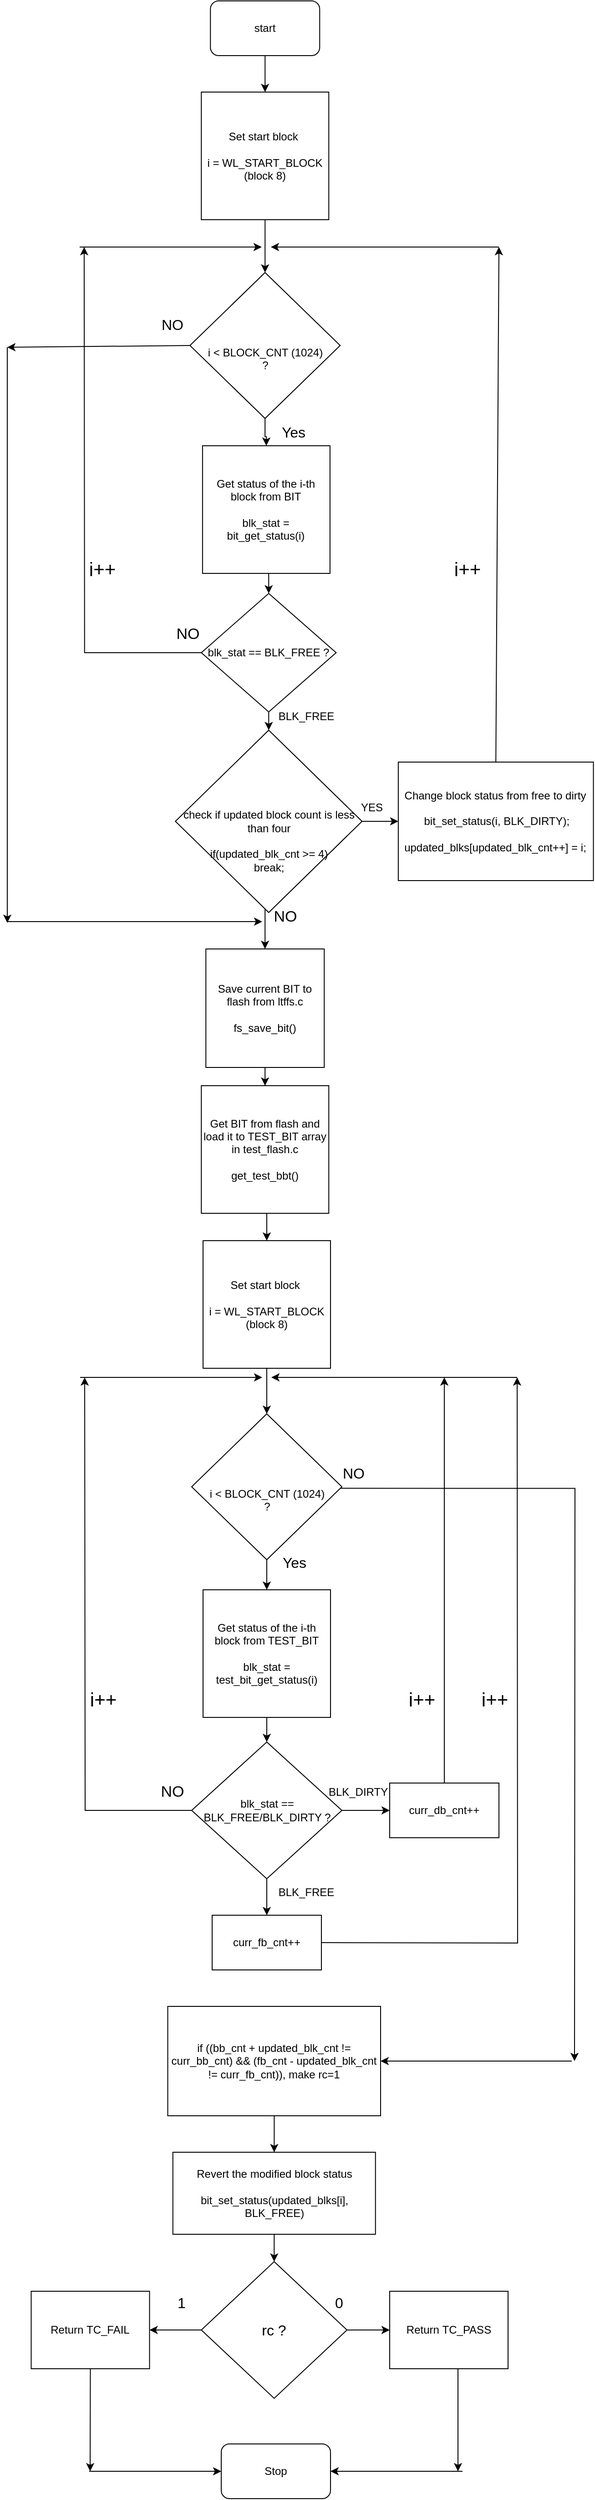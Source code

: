<mxfile version="24.2.1" type="github">
  <diagram name="Page-1" id="3v_p0arT9vjumwwHP8JX">
    <mxGraphModel dx="1221" dy="1902" grid="1" gridSize="10" guides="1" tooltips="1" connect="1" arrows="1" fold="1" page="1" pageScale="1" pageWidth="827" pageHeight="1169" math="0" shadow="0">
      <root>
        <mxCell id="0" />
        <mxCell id="1" parent="0" />
        <mxCell id="CFVCdoT1RQqhRszC6i-9-57" value="" style="edgeStyle=orthogonalEdgeStyle;rounded=0;orthogonalLoop=1;jettySize=auto;html=1;" parent="1" source="4gxvxBFfsv67P0vdj7MG-1" target="CFVCdoT1RQqhRszC6i-9-32" edge="1">
          <mxGeometry relative="1" as="geometry" />
        </mxCell>
        <mxCell id="4gxvxBFfsv67P0vdj7MG-1" value="start" style="rounded=1;whiteSpace=wrap;html=1;" parent="1" vertex="1">
          <mxGeometry x="343.12" y="-700" width="120" height="60" as="geometry" />
        </mxCell>
        <mxCell id="9ZTEv-fv_tr6oAtbYyLb-17" value="" style="edgeStyle=orthogonalEdgeStyle;rounded=0;orthogonalLoop=1;jettySize=auto;html=1;" parent="1" source="4gxvxBFfsv67P0vdj7MG-2" target="4gxvxBFfsv67P0vdj7MG-3" edge="1">
          <mxGeometry relative="1" as="geometry" />
        </mxCell>
        <mxCell id="4gxvxBFfsv67P0vdj7MG-2" value="Save current BIT to flash from ltffs.c&lt;div&gt;&lt;br&gt;&lt;/div&gt;&lt;div&gt;fs_save_bit()&lt;br&gt;&lt;/div&gt;" style="whiteSpace=wrap;html=1;aspect=fixed;" parent="1" vertex="1">
          <mxGeometry x="338.12" y="340" width="130" height="130" as="geometry" />
        </mxCell>
        <mxCell id="4gxvxBFfsv67P0vdj7MG-10" style="edgeStyle=orthogonalEdgeStyle;rounded=0;orthogonalLoop=1;jettySize=auto;html=1;exitX=0.5;exitY=1;exitDx=0;exitDy=0;entryX=0.5;entryY=0;entryDx=0;entryDy=0;" parent="1" source="4gxvxBFfsv67P0vdj7MG-3" target="4gxvxBFfsv67P0vdj7MG-4" edge="1">
          <mxGeometry relative="1" as="geometry" />
        </mxCell>
        <mxCell id="4gxvxBFfsv67P0vdj7MG-3" value="Get BIT from flash and load it to TEST_BIT array in test_flash.c&lt;br&gt;&lt;br&gt;get_test_bbt()" style="whiteSpace=wrap;html=1;aspect=fixed;" parent="1" vertex="1">
          <mxGeometry x="333.12" y="490" width="140" height="140" as="geometry" />
        </mxCell>
        <mxCell id="4gxvxBFfsv67P0vdj7MG-44" value="" style="edgeStyle=orthogonalEdgeStyle;rounded=0;orthogonalLoop=1;jettySize=auto;html=1;" parent="1" source="4gxvxBFfsv67P0vdj7MG-4" target="4gxvxBFfsv67P0vdj7MG-41" edge="1">
          <mxGeometry relative="1" as="geometry" />
        </mxCell>
        <mxCell id="4gxvxBFfsv67P0vdj7MG-4" value="Set start block&amp;nbsp;&lt;div&gt;&lt;br&gt;&lt;/div&gt;&lt;div&gt;i =&amp;nbsp;WL_START_BLOCK&lt;/div&gt;&lt;div&gt;(block 8)&lt;/div&gt;" style="whiteSpace=wrap;html=1;aspect=fixed;" parent="1" vertex="1">
          <mxGeometry x="335" y="660" width="140" height="140" as="geometry" />
        </mxCell>
        <mxCell id="4gxvxBFfsv67P0vdj7MG-15" style="edgeStyle=orthogonalEdgeStyle;rounded=0;orthogonalLoop=1;jettySize=auto;html=1;" parent="1" source="4gxvxBFfsv67P0vdj7MG-5" edge="1">
          <mxGeometry relative="1" as="geometry">
            <mxPoint x="205" y="810" as="targetPoint" />
          </mxGeometry>
        </mxCell>
        <mxCell id="9ZTEv-fv_tr6oAtbYyLb-5" value="" style="edgeStyle=orthogonalEdgeStyle;rounded=0;orthogonalLoop=1;jettySize=auto;html=1;" parent="1" source="4gxvxBFfsv67P0vdj7MG-5" target="9ZTEv-fv_tr6oAtbYyLb-2" edge="1">
          <mxGeometry relative="1" as="geometry" />
        </mxCell>
        <mxCell id="9ZTEv-fv_tr6oAtbYyLb-20" value="" style="edgeStyle=orthogonalEdgeStyle;rounded=0;orthogonalLoop=1;jettySize=auto;html=1;" parent="1" source="4gxvxBFfsv67P0vdj7MG-5" target="9ZTEv-fv_tr6oAtbYyLb-1" edge="1">
          <mxGeometry relative="1" as="geometry" />
        </mxCell>
        <mxCell id="4gxvxBFfsv67P0vdj7MG-5" value="blk_stat == BLK_FREE/BLK_DIRTY ?" style="rhombus;whiteSpace=wrap;html=1;" parent="1" vertex="1">
          <mxGeometry x="322.5" y="1210" width="165" height="150" as="geometry" />
        </mxCell>
        <mxCell id="4gxvxBFfsv67P0vdj7MG-13" style="edgeStyle=orthogonalEdgeStyle;rounded=0;orthogonalLoop=1;jettySize=auto;html=1;exitX=0.5;exitY=1;exitDx=0;exitDy=0;entryX=0.5;entryY=0;entryDx=0;entryDy=0;" parent="1" source="4gxvxBFfsv67P0vdj7MG-6" target="4gxvxBFfsv67P0vdj7MG-5" edge="1">
          <mxGeometry relative="1" as="geometry" />
        </mxCell>
        <mxCell id="4gxvxBFfsv67P0vdj7MG-6" value="Get status of the i-th block from TEST_BIT&lt;br&gt;&lt;br&gt;blk_stat = test_bit_get_status(i)" style="whiteSpace=wrap;html=1;aspect=fixed;" parent="1" vertex="1">
          <mxGeometry x="335" y="1043" width="140" height="140" as="geometry" />
        </mxCell>
        <mxCell id="4gxvxBFfsv67P0vdj7MG-17" value="" style="endArrow=classic;html=1;rounded=0;" parent="1" edge="1">
          <mxGeometry width="50" height="50" relative="1" as="geometry">
            <mxPoint x="200" y="810" as="sourcePoint" />
            <mxPoint x="400" y="810" as="targetPoint" />
          </mxGeometry>
        </mxCell>
        <mxCell id="4gxvxBFfsv67P0vdj7MG-18" value="NO" style="text;html=1;align=center;verticalAlign=middle;resizable=0;points=[];autosize=1;strokeColor=none;fillColor=none;fontSize=17;" parent="1" vertex="1">
          <mxGeometry x="276.25" y="1250" width="50" height="30" as="geometry" />
        </mxCell>
        <mxCell id="4gxvxBFfsv67P0vdj7MG-20" value="i++" style="text;html=1;align=center;verticalAlign=middle;resizable=0;points=[];autosize=1;strokeColor=none;fillColor=none;fontSize=21;" parent="1" vertex="1">
          <mxGeometry x="200" y="1143" width="50" height="40" as="geometry" />
        </mxCell>
        <mxCell id="4gxvxBFfsv67P0vdj7MG-37" value="" style="endArrow=classic;html=1;rounded=0;" parent="1" edge="1">
          <mxGeometry width="50" height="50" relative="1" as="geometry">
            <mxPoint x="680" y="810" as="sourcePoint" />
            <mxPoint x="410" y="810" as="targetPoint" />
          </mxGeometry>
        </mxCell>
        <mxCell id="4gxvxBFfsv67P0vdj7MG-48" style="edgeStyle=orthogonalEdgeStyle;rounded=0;orthogonalLoop=1;jettySize=auto;html=1;exitX=0.16;exitY=1.056;exitDx=0;exitDy=0;exitPerimeter=0;" parent="1" source="4gxvxBFfsv67P0vdj7MG-49" edge="1">
          <mxGeometry relative="1" as="geometry">
            <mxPoint x="743" y="1560" as="targetPoint" />
            <mxPoint x="550" y="720" as="sourcePoint" />
          </mxGeometry>
        </mxCell>
        <mxCell id="9ZTEv-fv_tr6oAtbYyLb-18" value="" style="edgeStyle=orthogonalEdgeStyle;rounded=0;orthogonalLoop=1;jettySize=auto;html=1;" parent="1" source="4gxvxBFfsv67P0vdj7MG-41" target="4gxvxBFfsv67P0vdj7MG-6" edge="1">
          <mxGeometry relative="1" as="geometry" />
        </mxCell>
        <mxCell id="4gxvxBFfsv67P0vdj7MG-41" value="&lt;br&gt;&lt;br&gt;i &amp;lt; BLOCK_CNT (1024)&lt;br&gt;?" style="rhombus;whiteSpace=wrap;html=1;" parent="1" vertex="1">
          <mxGeometry x="322.5" y="850" width="165" height="160" as="geometry" />
        </mxCell>
        <mxCell id="4gxvxBFfsv67P0vdj7MG-47" value="&lt;font style=&quot;font-size: 16px;&quot;&gt;Yes&lt;/font&gt;" style="text;html=1;align=center;verticalAlign=middle;resizable=0;points=[];autosize=1;strokeColor=none;fillColor=none;" parent="1" vertex="1">
          <mxGeometry x="410" y="998" width="50" height="30" as="geometry" />
        </mxCell>
        <mxCell id="4gxvxBFfsv67P0vdj7MG-49" value="&lt;font style=&quot;font-size: 16px;&quot;&gt;NO&lt;/font&gt;" style="text;html=1;align=center;verticalAlign=middle;resizable=0;points=[];autosize=1;strokeColor=none;fillColor=none;" parent="1" vertex="1">
          <mxGeometry x="475" y="900" width="50" height="30" as="geometry" />
        </mxCell>
        <mxCell id="CFVCdoT1RQqhRszC6i-9-2" value="" style="edgeStyle=orthogonalEdgeStyle;rounded=0;orthogonalLoop=1;jettySize=auto;html=1;" parent="1" source="4gxvxBFfsv67P0vdj7MG-51" target="CFVCdoT1RQqhRszC6i-9-1" edge="1">
          <mxGeometry relative="1" as="geometry" />
        </mxCell>
        <mxCell id="4gxvxBFfsv67P0vdj7MG-51" value="&lt;div&gt;if ((bb_cnt + updated_blk_cnt != curr_bb_cnt) &amp;amp;&amp;amp; (fb_cnt - updated_blk_cnt != curr_fb_cnt)), make rc=1&lt;br&gt;&lt;/div&gt;" style="rounded=0;whiteSpace=wrap;html=1;" parent="1" vertex="1">
          <mxGeometry x="296.25" y="1500" width="233.75" height="120" as="geometry" />
        </mxCell>
        <mxCell id="4gxvxBFfsv67P0vdj7MG-52" value="" style="endArrow=classic;html=1;rounded=0;entryX=1;entryY=0.5;entryDx=0;entryDy=0;" parent="1" target="4gxvxBFfsv67P0vdj7MG-51" edge="1">
          <mxGeometry width="50" height="50" relative="1" as="geometry">
            <mxPoint x="740" y="1560" as="sourcePoint" />
            <mxPoint x="590" y="1460" as="targetPoint" />
          </mxGeometry>
        </mxCell>
        <mxCell id="4gxvxBFfsv67P0vdj7MG-58" value="" style="edgeStyle=orthogonalEdgeStyle;rounded=0;orthogonalLoop=1;jettySize=auto;html=1;" parent="1" source="4gxvxBFfsv67P0vdj7MG-53" target="4gxvxBFfsv67P0vdj7MG-56" edge="1">
          <mxGeometry relative="1" as="geometry" />
        </mxCell>
        <mxCell id="4gxvxBFfsv67P0vdj7MG-59" value="" style="edgeStyle=orthogonalEdgeStyle;rounded=0;orthogonalLoop=1;jettySize=auto;html=1;" parent="1" source="4gxvxBFfsv67P0vdj7MG-53" target="4gxvxBFfsv67P0vdj7MG-57" edge="1">
          <mxGeometry relative="1" as="geometry" />
        </mxCell>
        <mxCell id="4gxvxBFfsv67P0vdj7MG-53" value="&lt;font style=&quot;font-size: 16px;&quot;&gt;rc ?&lt;/font&gt;" style="rhombus;whiteSpace=wrap;html=1;" parent="1" vertex="1">
          <mxGeometry x="333.12" y="1780" width="160" height="150" as="geometry" />
        </mxCell>
        <mxCell id="4gxvxBFfsv67P0vdj7MG-56" value="Return&amp;nbsp;TC_FAIL" style="rounded=0;whiteSpace=wrap;html=1;" parent="1" vertex="1">
          <mxGeometry x="146.25" y="1812.5" width="130" height="85" as="geometry" />
        </mxCell>
        <mxCell id="4gxvxBFfsv67P0vdj7MG-57" value="Return&amp;nbsp;TC_PASS" style="rounded=0;whiteSpace=wrap;html=1;" parent="1" vertex="1">
          <mxGeometry x="540" y="1812.5" width="130" height="85" as="geometry" />
        </mxCell>
        <mxCell id="4gxvxBFfsv67P0vdj7MG-60" value="Stop" style="rounded=1;whiteSpace=wrap;html=1;" parent="1" vertex="1">
          <mxGeometry x="355" y="1980" width="120" height="60" as="geometry" />
        </mxCell>
        <mxCell id="4gxvxBFfsv67P0vdj7MG-63" value="" style="endArrow=classic;html=1;rounded=0;entryX=0;entryY=0.5;entryDx=0;entryDy=0;" parent="1" target="4gxvxBFfsv67P0vdj7MG-60" edge="1">
          <mxGeometry width="50" height="50" relative="1" as="geometry">
            <mxPoint x="210" y="2010" as="sourcePoint" />
            <mxPoint x="580" y="1700" as="targetPoint" />
          </mxGeometry>
        </mxCell>
        <mxCell id="4gxvxBFfsv67P0vdj7MG-64" value="" style="endArrow=classic;html=1;rounded=0;entryX=1;entryY=0.5;entryDx=0;entryDy=0;" parent="1" target="4gxvxBFfsv67P0vdj7MG-60" edge="1">
          <mxGeometry width="50" height="50" relative="1" as="geometry">
            <mxPoint x="620" y="2010" as="sourcePoint" />
            <mxPoint x="580" y="1700" as="targetPoint" />
          </mxGeometry>
        </mxCell>
        <mxCell id="4gxvxBFfsv67P0vdj7MG-65" value="&lt;font style=&quot;font-size: 16px;&quot;&gt;1&lt;/font&gt;" style="text;html=1;align=center;verticalAlign=middle;resizable=0;points=[];autosize=1;strokeColor=none;fillColor=none;" parent="1" vertex="1">
          <mxGeometry x="296.25" y="1810" width="30" height="30" as="geometry" />
        </mxCell>
        <mxCell id="4gxvxBFfsv67P0vdj7MG-66" value="&lt;font style=&quot;font-size: 16px;&quot;&gt;0&lt;/font&gt;" style="text;html=1;align=center;verticalAlign=middle;resizable=0;points=[];autosize=1;strokeColor=none;fillColor=none;" parent="1" vertex="1">
          <mxGeometry x="468.75" y="1810" width="30" height="30" as="geometry" />
        </mxCell>
        <mxCell id="9ZTEv-fv_tr6oAtbYyLb-10" value="" style="edgeStyle=orthogonalEdgeStyle;rounded=0;orthogonalLoop=1;jettySize=auto;html=1;" parent="1" edge="1">
          <mxGeometry relative="1" as="geometry">
            <mxPoint x="460" y="1430" as="sourcePoint" />
            <mxPoint x="680" y="810" as="targetPoint" />
          </mxGeometry>
        </mxCell>
        <mxCell id="9ZTEv-fv_tr6oAtbYyLb-1" value="curr_fb_cnt++" style="rounded=0;whiteSpace=wrap;html=1;" parent="1" vertex="1">
          <mxGeometry x="345" y="1400" width="120" height="60" as="geometry" />
        </mxCell>
        <mxCell id="9ZTEv-fv_tr6oAtbYyLb-8" value="" style="edgeStyle=orthogonalEdgeStyle;rounded=0;orthogonalLoop=1;jettySize=auto;html=1;" parent="1" source="9ZTEv-fv_tr6oAtbYyLb-2" edge="1">
          <mxGeometry relative="1" as="geometry">
            <mxPoint x="600" y="810" as="targetPoint" />
          </mxGeometry>
        </mxCell>
        <mxCell id="9ZTEv-fv_tr6oAtbYyLb-2" value="curr_db_cnt++" style="rounded=0;whiteSpace=wrap;html=1;" parent="1" vertex="1">
          <mxGeometry x="540" y="1255" width="120" height="60" as="geometry" />
        </mxCell>
        <mxCell id="9ZTEv-fv_tr6oAtbYyLb-4" value="BLK_FREE" style="text;html=1;align=center;verticalAlign=middle;resizable=0;points=[];autosize=1;strokeColor=none;fillColor=none;" parent="1" vertex="1">
          <mxGeometry x="407.5" y="1360" width="80" height="30" as="geometry" />
        </mxCell>
        <mxCell id="9ZTEv-fv_tr6oAtbYyLb-6" value="BLK_DIRTY" style="text;html=1;align=center;verticalAlign=middle;resizable=0;points=[];autosize=1;strokeColor=none;fillColor=none;" parent="1" vertex="1">
          <mxGeometry x="460" y="1250" width="90" height="30" as="geometry" />
        </mxCell>
        <mxCell id="9ZTEv-fv_tr6oAtbYyLb-11" value="i++" style="text;html=1;align=center;verticalAlign=middle;resizable=0;points=[];autosize=1;strokeColor=none;fillColor=none;fontSize=21;" parent="1" vertex="1">
          <mxGeometry x="630" y="1143" width="50" height="40" as="geometry" />
        </mxCell>
        <mxCell id="9ZTEv-fv_tr6oAtbYyLb-12" value="i++" style="text;html=1;align=center;verticalAlign=middle;resizable=0;points=[];autosize=1;strokeColor=none;fillColor=none;fontSize=21;" parent="1" vertex="1">
          <mxGeometry x="550" y="1143" width="50" height="40" as="geometry" />
        </mxCell>
        <mxCell id="9ZTEv-fv_tr6oAtbYyLb-16" value="" style="edgeStyle=orthogonalEdgeStyle;rounded=0;orthogonalLoop=1;jettySize=auto;html=1;" parent="1" target="4gxvxBFfsv67P0vdj7MG-2" edge="1">
          <mxGeometry relative="1" as="geometry">
            <mxPoint x="405" y="250" as="sourcePoint" />
          </mxGeometry>
        </mxCell>
        <mxCell id="CFVCdoT1RQqhRszC6i-9-3" value="" style="edgeStyle=orthogonalEdgeStyle;rounded=0;orthogonalLoop=1;jettySize=auto;html=1;" parent="1" source="CFVCdoT1RQqhRszC6i-9-1" target="4gxvxBFfsv67P0vdj7MG-53" edge="1">
          <mxGeometry relative="1" as="geometry" />
        </mxCell>
        <mxCell id="CFVCdoT1RQqhRszC6i-9-1" value="Revert the modified block status&lt;div&gt;&lt;br&gt;bit_set_status(updated_blks[i], BLK_FREE)&lt;br&gt;&lt;/div&gt;" style="rounded=0;whiteSpace=wrap;html=1;" parent="1" vertex="1">
          <mxGeometry x="301.88" y="1660" width="222.5" height="90" as="geometry" />
        </mxCell>
        <mxCell id="CFVCdoT1RQqhRszC6i-9-28" value="" style="endArrow=classic;html=1;rounded=0;exitX=0.5;exitY=1;exitDx=0;exitDy=0;" parent="1" source="4gxvxBFfsv67P0vdj7MG-56" edge="1">
          <mxGeometry width="50" height="50" relative="1" as="geometry">
            <mxPoint x="370" y="1950" as="sourcePoint" />
            <mxPoint x="211" y="2010" as="targetPoint" />
          </mxGeometry>
        </mxCell>
        <mxCell id="CFVCdoT1RQqhRszC6i-9-29" value="" style="endArrow=classic;html=1;rounded=0;exitX=0.577;exitY=1.002;exitDx=0;exitDy=0;exitPerimeter=0;" parent="1" source="4gxvxBFfsv67P0vdj7MG-57" edge="1">
          <mxGeometry width="50" height="50" relative="1" as="geometry">
            <mxPoint x="370" y="1950" as="sourcePoint" />
            <mxPoint x="615" y="2010" as="targetPoint" />
          </mxGeometry>
        </mxCell>
        <mxCell id="CFVCdoT1RQqhRszC6i-9-31" value="" style="edgeStyle=orthogonalEdgeStyle;rounded=0;orthogonalLoop=1;jettySize=auto;html=1;" parent="1" source="CFVCdoT1RQqhRszC6i-9-32" target="CFVCdoT1RQqhRszC6i-9-44" edge="1">
          <mxGeometry relative="1" as="geometry" />
        </mxCell>
        <mxCell id="CFVCdoT1RQqhRszC6i-9-32" value="Set start block&amp;nbsp;&lt;div&gt;&lt;br&gt;&lt;/div&gt;&lt;div&gt;i =&amp;nbsp;WL_START_BLOCK&lt;/div&gt;&lt;div&gt;(block 8)&lt;/div&gt;" style="whiteSpace=wrap;html=1;aspect=fixed;" parent="1" vertex="1">
          <mxGeometry x="333.12" y="-600" width="140" height="140" as="geometry" />
        </mxCell>
        <mxCell id="CFVCdoT1RQqhRszC6i-9-33" style="edgeStyle=orthogonalEdgeStyle;rounded=0;orthogonalLoop=1;jettySize=auto;html=1;" parent="1" source="CFVCdoT1RQqhRszC6i-9-36" edge="1">
          <mxGeometry relative="1" as="geometry">
            <mxPoint x="204.45" y="-430" as="targetPoint" />
          </mxGeometry>
        </mxCell>
        <mxCell id="CFVCdoT1RQqhRszC6i-9-60" value="" style="edgeStyle=orthogonalEdgeStyle;rounded=0;orthogonalLoop=1;jettySize=auto;html=1;" parent="1" source="CFVCdoT1RQqhRszC6i-9-36" target="CFVCdoT1RQqhRszC6i-9-59" edge="1">
          <mxGeometry relative="1" as="geometry" />
        </mxCell>
        <mxCell id="CFVCdoT1RQqhRszC6i-9-36" value="blk_stat == BLK_FREE ?" style="rhombus;whiteSpace=wrap;html=1;" parent="1" vertex="1">
          <mxGeometry x="333.12" y="-50" width="148.05" height="130" as="geometry" />
        </mxCell>
        <mxCell id="CFVCdoT1RQqhRszC6i-9-37" style="edgeStyle=orthogonalEdgeStyle;rounded=0;orthogonalLoop=1;jettySize=auto;html=1;exitX=0.5;exitY=1;exitDx=0;exitDy=0;entryX=0.5;entryY=0;entryDx=0;entryDy=0;" parent="1" source="CFVCdoT1RQqhRszC6i-9-38" target="CFVCdoT1RQqhRszC6i-9-36" edge="1">
          <mxGeometry relative="1" as="geometry" />
        </mxCell>
        <mxCell id="CFVCdoT1RQqhRszC6i-9-38" value="Get status of the i-th block from BIT&lt;br&gt;&lt;br&gt;blk_stat = bit_get_status(i)" style="whiteSpace=wrap;html=1;aspect=fixed;" parent="1" vertex="1">
          <mxGeometry x="334.45" y="-212" width="140" height="140" as="geometry" />
        </mxCell>
        <mxCell id="CFVCdoT1RQqhRszC6i-9-39" value="" style="endArrow=classic;html=1;rounded=0;" parent="1" edge="1">
          <mxGeometry width="50" height="50" relative="1" as="geometry">
            <mxPoint x="199.45" y="-430" as="sourcePoint" />
            <mxPoint x="399.45" y="-430" as="targetPoint" />
          </mxGeometry>
        </mxCell>
        <mxCell id="CFVCdoT1RQqhRszC6i-9-40" value="NO" style="text;html=1;align=center;verticalAlign=middle;resizable=0;points=[];autosize=1;strokeColor=none;fillColor=none;fontSize=17;" parent="1" vertex="1">
          <mxGeometry x="293.12" y="-20" width="50" height="30" as="geometry" />
        </mxCell>
        <mxCell id="CFVCdoT1RQqhRszC6i-9-41" value="i++" style="text;html=1;align=center;verticalAlign=middle;resizable=0;points=[];autosize=1;strokeColor=none;fillColor=none;fontSize=21;" parent="1" vertex="1">
          <mxGeometry x="199.45" y="-97" width="50" height="40" as="geometry" />
        </mxCell>
        <mxCell id="CFVCdoT1RQqhRszC6i-9-42" value="" style="endArrow=classic;html=1;rounded=0;" parent="1" edge="1">
          <mxGeometry width="50" height="50" relative="1" as="geometry">
            <mxPoint x="660" y="-430" as="sourcePoint" />
            <mxPoint x="409.45" y="-430" as="targetPoint" />
          </mxGeometry>
        </mxCell>
        <mxCell id="CFVCdoT1RQqhRszC6i-9-43" value="" style="edgeStyle=orthogonalEdgeStyle;rounded=0;orthogonalLoop=1;jettySize=auto;html=1;" parent="1" source="CFVCdoT1RQqhRszC6i-9-44" target="CFVCdoT1RQqhRszC6i-9-38" edge="1">
          <mxGeometry relative="1" as="geometry" />
        </mxCell>
        <mxCell id="CFVCdoT1RQqhRszC6i-9-44" value="&lt;br&gt;&lt;br&gt;i &amp;lt; BLOCK_CNT (1024)&lt;br&gt;?" style="rhombus;whiteSpace=wrap;html=1;" parent="1" vertex="1">
          <mxGeometry x="320.62" y="-402" width="165" height="160" as="geometry" />
        </mxCell>
        <mxCell id="CFVCdoT1RQqhRszC6i-9-45" value="&lt;font style=&quot;font-size: 16px;&quot;&gt;Yes&lt;/font&gt;" style="text;html=1;align=center;verticalAlign=middle;resizable=0;points=[];autosize=1;strokeColor=none;fillColor=none;" parent="1" vertex="1">
          <mxGeometry x="409.45" y="-242" width="50" height="30" as="geometry" />
        </mxCell>
        <mxCell id="CFVCdoT1RQqhRszC6i-9-46" value="&lt;font style=&quot;font-size: 16px;&quot;&gt;NO&lt;/font&gt;" style="text;html=1;align=center;verticalAlign=middle;resizable=0;points=[];autosize=1;strokeColor=none;fillColor=none;" parent="1" vertex="1">
          <mxGeometry x="276.25" y="-360" width="50" height="30" as="geometry" />
        </mxCell>
        <mxCell id="CFVCdoT1RQqhRszC6i-9-48" value="Change block status from free to dirty&lt;br&gt;&lt;div&gt;&lt;br&gt;&lt;div&gt;&amp;nbsp;bit_set_status(i, BLK_DIRTY);&lt;/div&gt;&lt;div&gt;&amp;nbsp; &amp;nbsp; &amp;nbsp; &amp;nbsp; &amp;nbsp; &amp;nbsp; updated_blks[updated_blk_cnt++] = i;&lt;/div&gt;&lt;/div&gt;" style="rounded=0;whiteSpace=wrap;html=1;" parent="1" vertex="1">
          <mxGeometry x="549.45" y="135" width="214.3" height="130" as="geometry" />
        </mxCell>
        <mxCell id="CFVCdoT1RQqhRszC6i-9-51" value="BLK_FREE" style="text;html=1;align=center;verticalAlign=middle;resizable=0;points=[];autosize=1;strokeColor=none;fillColor=none;" parent="1" vertex="1">
          <mxGeometry x="407.5" y="70" width="80" height="30" as="geometry" />
        </mxCell>
        <mxCell id="CFVCdoT1RQqhRszC6i-9-54" value="i++" style="text;html=1;align=center;verticalAlign=middle;resizable=0;points=[];autosize=1;strokeColor=none;fillColor=none;fontSize=21;" parent="1" vertex="1">
          <mxGeometry x="600" y="-97" width="50" height="40" as="geometry" />
        </mxCell>
        <mxCell id="CFVCdoT1RQqhRszC6i-9-61" value="" style="edgeStyle=orthogonalEdgeStyle;rounded=0;orthogonalLoop=1;jettySize=auto;html=1;" parent="1" source="CFVCdoT1RQqhRszC6i-9-59" target="CFVCdoT1RQqhRszC6i-9-48" edge="1">
          <mxGeometry relative="1" as="geometry" />
        </mxCell>
        <mxCell id="CFVCdoT1RQqhRszC6i-9-59" value="&lt;br&gt;&lt;br&gt;&lt;br&gt;check if updated block count is less than four&lt;br&gt;&lt;br&gt;if(updated_blk_cnt &amp;gt;= 4)&lt;div&gt;break;&lt;/div&gt;" style="rhombus;whiteSpace=wrap;html=1;" parent="1" vertex="1">
          <mxGeometry x="304.64" y="100" width="205" height="200" as="geometry" />
        </mxCell>
        <mxCell id="CFVCdoT1RQqhRszC6i-9-62" value="NO" style="text;html=1;align=center;verticalAlign=middle;resizable=0;points=[];autosize=1;strokeColor=none;fillColor=none;fontSize=17;" parent="1" vertex="1">
          <mxGeometry x="400" y="290" width="50" height="30" as="geometry" />
        </mxCell>
        <mxCell id="CFVCdoT1RQqhRszC6i-9-63" value="YES" style="text;html=1;align=center;verticalAlign=middle;resizable=0;points=[];autosize=1;strokeColor=none;fillColor=none;" parent="1" vertex="1">
          <mxGeometry x="495" y="170" width="50" height="30" as="geometry" />
        </mxCell>
        <mxCell id="CFVCdoT1RQqhRszC6i-9-64" value="" style="endArrow=classic;html=1;rounded=0;exitX=0.5;exitY=0;exitDx=0;exitDy=0;" parent="1" source="CFVCdoT1RQqhRszC6i-9-48" edge="1">
          <mxGeometry width="50" height="50" relative="1" as="geometry">
            <mxPoint x="370" y="140" as="sourcePoint" />
            <mxPoint x="660" y="-430" as="targetPoint" />
          </mxGeometry>
        </mxCell>
        <mxCell id="CFVCdoT1RQqhRszC6i-9-65" value="" style="endArrow=classic;html=1;rounded=0;exitX=0;exitY=0.5;exitDx=0;exitDy=0;" parent="1" source="CFVCdoT1RQqhRszC6i-9-44" edge="1">
          <mxGeometry width="50" height="50" relative="1" as="geometry">
            <mxPoint x="370" y="-80" as="sourcePoint" />
            <mxPoint x="120" y="-320" as="targetPoint" />
          </mxGeometry>
        </mxCell>
        <mxCell id="CFVCdoT1RQqhRszC6i-9-66" value="" style="endArrow=classic;html=1;rounded=0;" parent="1" edge="1">
          <mxGeometry width="50" height="50" relative="1" as="geometry">
            <mxPoint x="120" y="-320" as="sourcePoint" />
            <mxPoint x="120" y="311.333" as="targetPoint" />
          </mxGeometry>
        </mxCell>
        <mxCell id="CFVCdoT1RQqhRszC6i-9-67" value="" style="endArrow=classic;html=1;rounded=0;" parent="1" edge="1">
          <mxGeometry width="50" height="50" relative="1" as="geometry">
            <mxPoint x="120" y="310" as="sourcePoint" />
            <mxPoint x="400" y="310" as="targetPoint" />
          </mxGeometry>
        </mxCell>
      </root>
    </mxGraphModel>
  </diagram>
</mxfile>
